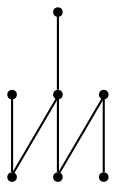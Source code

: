 graph {
  node [shape=point,comment="{\"directed\":false,\"doi\":\"10.1007/978-3-031-22203-0_31\",\"figure\":\"3 (1)\"}"]

  v0 [pos="1527.1975274524154,246.7834451442153"]
  v1 [pos="1472.7564626113995,303.1541409185052"]
  v2 [pos="1382.6712599661214,355.3952011058542"]
  v3 [pos="1293.6581898374386,372.45194525063755"]
  v4 [pos="1087.9025395672068,364.4549094974342"]
  v5 [pos="1011.2735681388617,332.0292875067948"]
  v6 [pos="927.1018339858178,246.7834451442153"]

  v2 -- v1 [id="-6",pos="1382.6712599661214,355.3952011058542 1472.7564626113995,303.1541409185052 1472.7564626113995,303.1541409185052 1472.7564626113995,303.1541409185052"]
  v3 -- v0 [id="-10",pos="1293.6581898374386,372.45194525063755 1527.1975274524154,246.7834451442153 1527.1975274524154,246.7834451442153 1527.1975274524154,246.7834451442153"]
  v3 -- v1 [id="-11",pos="1293.6581898374386,372.45194525063755 1472.7564626113995,303.1541409185052 1472.7564626113995,303.1541409185052 1472.7564626113995,303.1541409185052"]
  v4 -- v3 [id="-16",pos="1087.9025395672068,364.4549094974342 1293.6581898374386,372.45194525063755 1293.6581898374386,372.45194525063755 1293.6581898374386,372.45194525063755"]
  v6 -- v5 [id="-18",pos="927.1018339858178,246.7834451442153 1011.2735681388617,332.0292875067948 1011.2735681388617,332.0292875067948 1011.2735681388617,332.0292875067948"]
  v6 -- v0 [id="-19",pos="927.1018339858178,246.7834451442153 1527.1975274524154,246.7834451442153 1527.1975274524154,246.7834451442153 1527.1975274524154,246.7834451442153"]
}